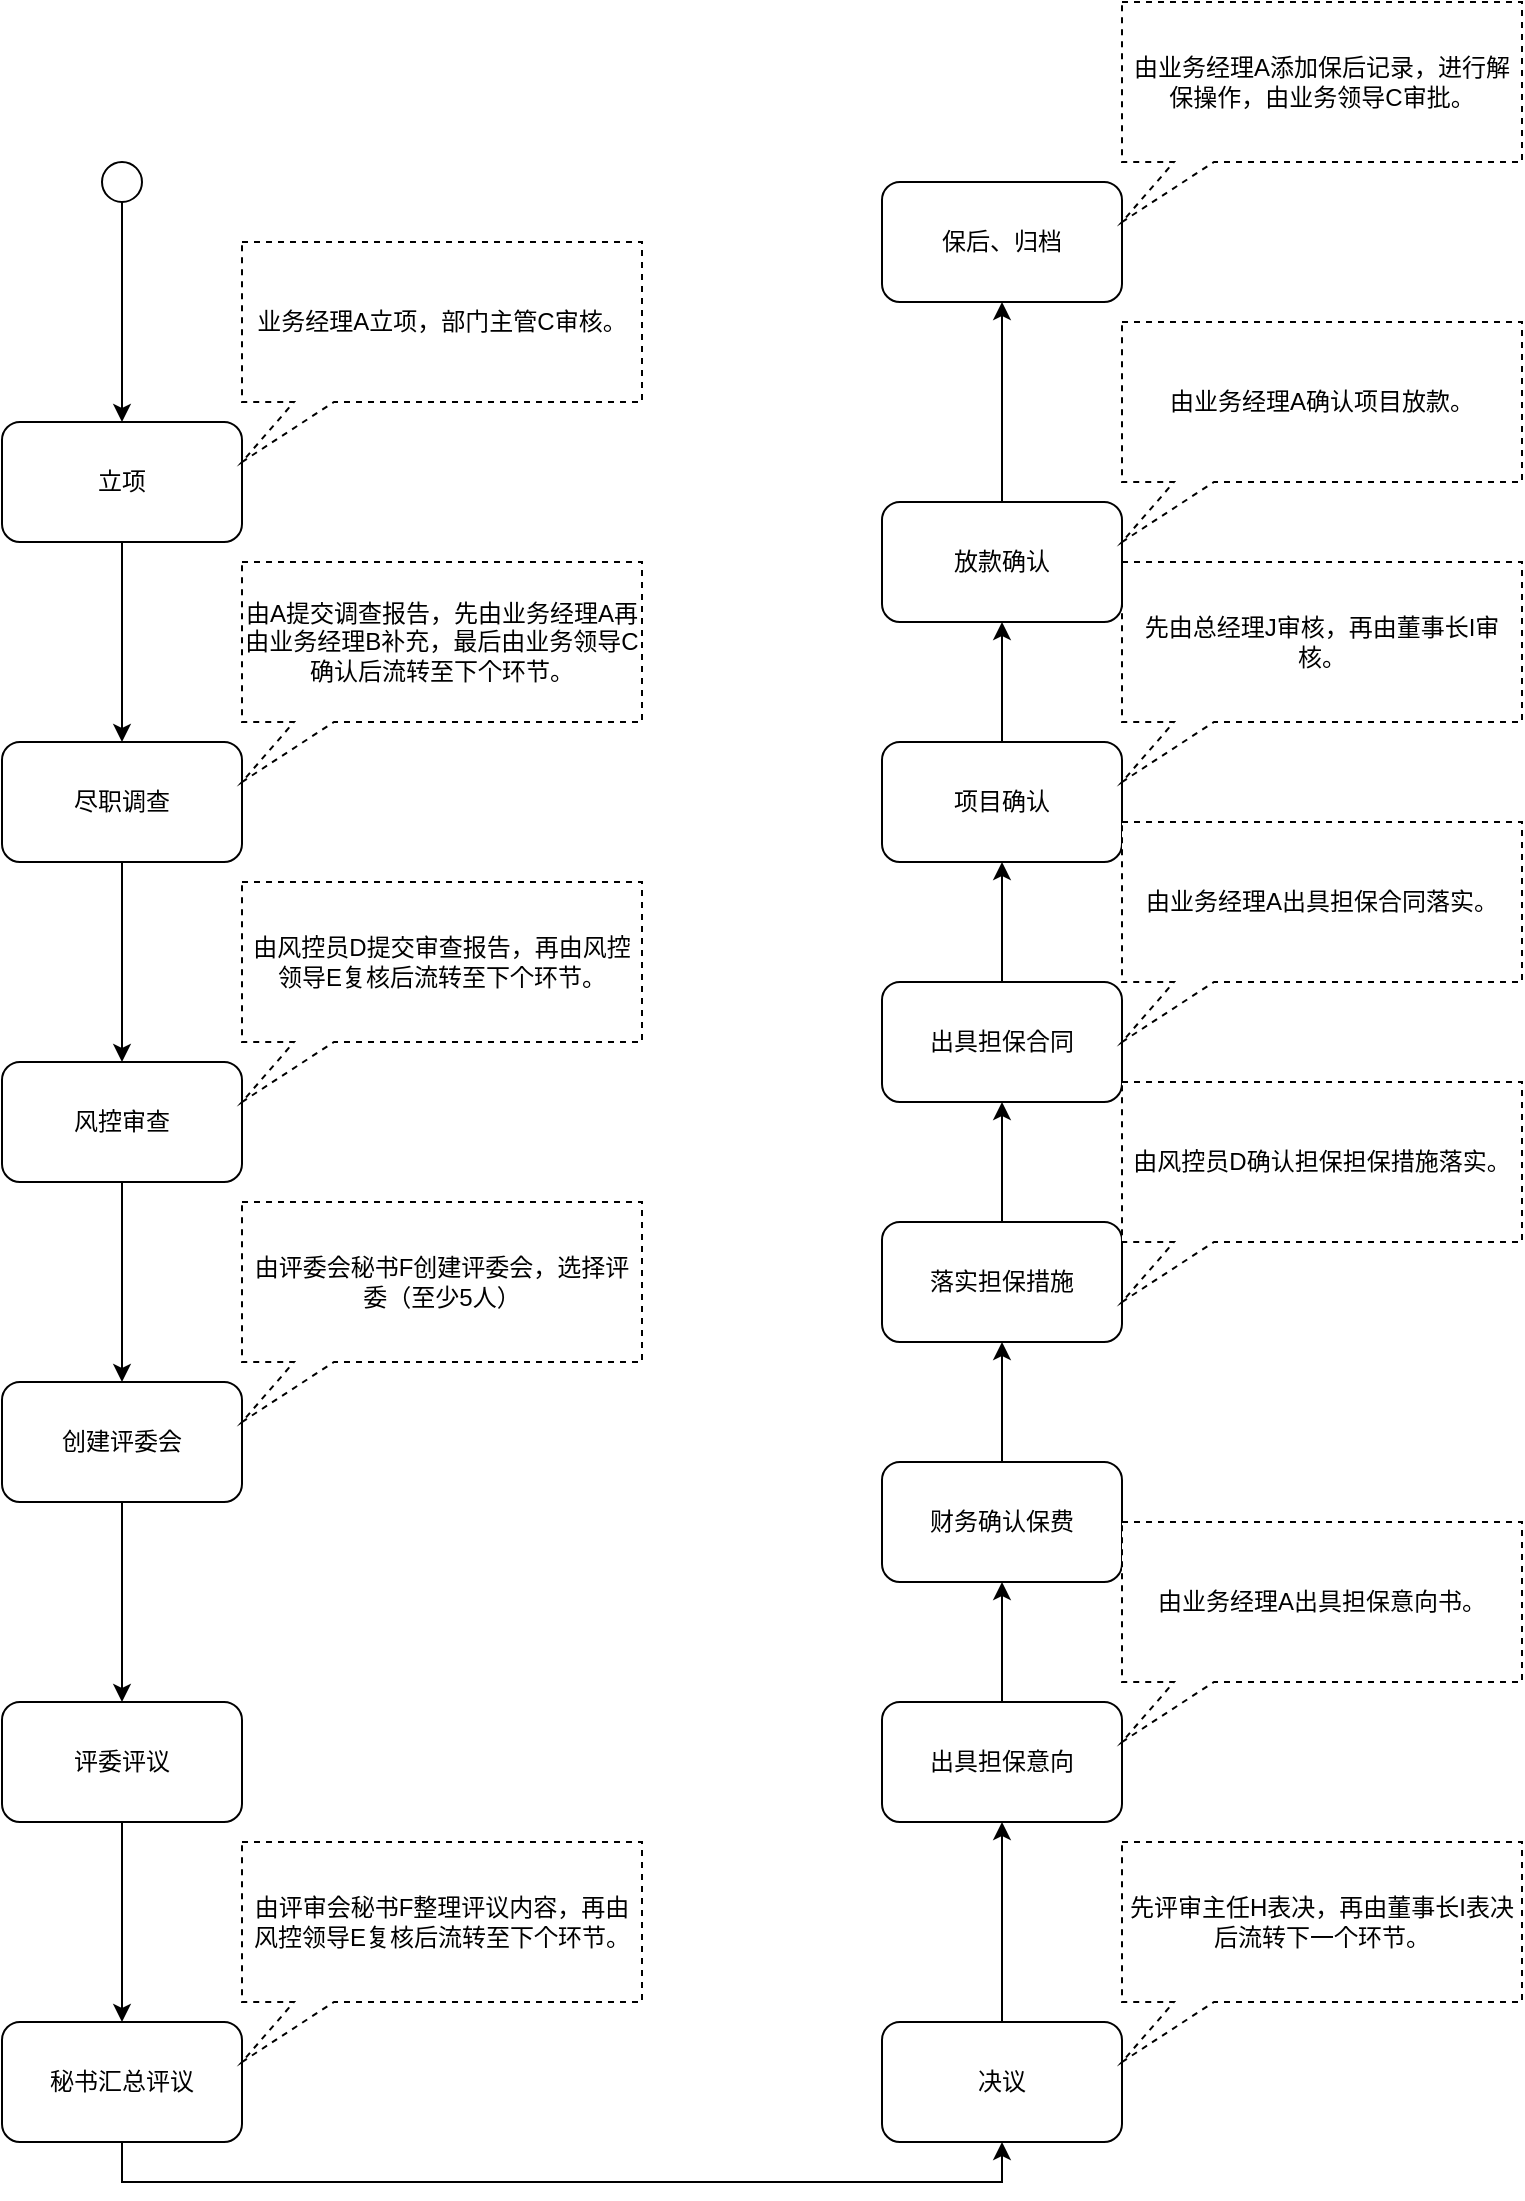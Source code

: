 <mxfile version="20.8.16" type="github">
  <diagram name="第 1 页" id="ElzLk9xlhmKX2nh8JI6h">
    <mxGraphModel dx="1434" dy="803" grid="1" gridSize="10" guides="1" tooltips="1" connect="1" arrows="1" fold="1" page="1" pageScale="1" pageWidth="827" pageHeight="1169" math="0" shadow="0">
      <root>
        <mxCell id="0" />
        <mxCell id="1" parent="0" />
        <mxCell id="QjYDYrKZbFn_NVAzt5Rb-3" value="" style="edgeStyle=orthogonalEdgeStyle;rounded=0;orthogonalLoop=1;jettySize=auto;html=1;" parent="1" source="QjYDYrKZbFn_NVAzt5Rb-1" target="QjYDYrKZbFn_NVAzt5Rb-2" edge="1">
          <mxGeometry relative="1" as="geometry" />
        </mxCell>
        <mxCell id="QjYDYrKZbFn_NVAzt5Rb-1" value="" style="ellipse;whiteSpace=wrap;html=1;aspect=fixed;" parent="1" vertex="1">
          <mxGeometry x="90" y="130" width="20" height="20" as="geometry" />
        </mxCell>
        <mxCell id="8p6swbS6E5nezO1NIQDR-1" value="" style="edgeStyle=orthogonalEdgeStyle;rounded=0;orthogonalLoop=1;jettySize=auto;html=1;" edge="1" parent="1" source="QjYDYrKZbFn_NVAzt5Rb-2" target="QjYDYrKZbFn_NVAzt5Rb-5">
          <mxGeometry relative="1" as="geometry" />
        </mxCell>
        <mxCell id="QjYDYrKZbFn_NVAzt5Rb-2" value="立项" style="rounded=1;whiteSpace=wrap;html=1;" parent="1" vertex="1">
          <mxGeometry x="40" y="260" width="120" height="60" as="geometry" />
        </mxCell>
        <mxCell id="QjYDYrKZbFn_NVAzt5Rb-4" value="业务经理A立项，部门主管C审核。" style="shape=callout;whiteSpace=wrap;html=1;perimeter=calloutPerimeter;position2=0;size=30;position=0.13;dashed=1;" parent="1" vertex="1">
          <mxGeometry x="160" y="170" width="200" height="110" as="geometry" />
        </mxCell>
        <mxCell id="8p6swbS6E5nezO1NIQDR-3" value="" style="edgeStyle=orthogonalEdgeStyle;rounded=0;orthogonalLoop=1;jettySize=auto;html=1;" edge="1" parent="1" source="QjYDYrKZbFn_NVAzt5Rb-5" target="8p6swbS6E5nezO1NIQDR-2">
          <mxGeometry relative="1" as="geometry" />
        </mxCell>
        <mxCell id="QjYDYrKZbFn_NVAzt5Rb-5" value="尽职调查" style="rounded=1;whiteSpace=wrap;html=1;" parent="1" vertex="1">
          <mxGeometry x="40" y="420" width="120" height="60" as="geometry" />
        </mxCell>
        <mxCell id="QjYDYrKZbFn_NVAzt5Rb-6" value="由A提交调查报告，先由业务经理A再由业务经理B补充，最后由业务领导C确认后流转至下个环节。" style="shape=callout;whiteSpace=wrap;html=1;perimeter=calloutPerimeter;position2=0;size=30;position=0.13;dashed=1;" parent="1" vertex="1">
          <mxGeometry x="160" y="330" width="200" height="110" as="geometry" />
        </mxCell>
        <mxCell id="8p6swbS6E5nezO1NIQDR-6" value="" style="edgeStyle=orthogonalEdgeStyle;rounded=0;orthogonalLoop=1;jettySize=auto;html=1;" edge="1" parent="1" source="8p6swbS6E5nezO1NIQDR-2" target="8p6swbS6E5nezO1NIQDR-5">
          <mxGeometry relative="1" as="geometry" />
        </mxCell>
        <mxCell id="8p6swbS6E5nezO1NIQDR-2" value="风控审查" style="rounded=1;whiteSpace=wrap;html=1;" vertex="1" parent="1">
          <mxGeometry x="40" y="580" width="120" height="60" as="geometry" />
        </mxCell>
        <mxCell id="8p6swbS6E5nezO1NIQDR-4" value="由风控员D提交审查报告，再由风控领导E复核后流转至下个环节。" style="shape=callout;whiteSpace=wrap;html=1;perimeter=calloutPerimeter;position2=0;size=30;position=0.13;dashed=1;" vertex="1" parent="1">
          <mxGeometry x="160" y="490" width="200" height="110" as="geometry" />
        </mxCell>
        <mxCell id="8p6swbS6E5nezO1NIQDR-9" value="" style="edgeStyle=orthogonalEdgeStyle;rounded=0;orthogonalLoop=1;jettySize=auto;html=1;" edge="1" parent="1" source="8p6swbS6E5nezO1NIQDR-5" target="8p6swbS6E5nezO1NIQDR-8">
          <mxGeometry relative="1" as="geometry" />
        </mxCell>
        <mxCell id="8p6swbS6E5nezO1NIQDR-5" value="创建评委会" style="rounded=1;whiteSpace=wrap;html=1;" vertex="1" parent="1">
          <mxGeometry x="40" y="740" width="120" height="60" as="geometry" />
        </mxCell>
        <mxCell id="8p6swbS6E5nezO1NIQDR-7" value="由评委会秘书F创建评委会，选择评委（至少5人）" style="shape=callout;whiteSpace=wrap;html=1;perimeter=calloutPerimeter;position2=0;size=30;position=0.13;dashed=1;" vertex="1" parent="1">
          <mxGeometry x="160" y="650" width="200" height="110" as="geometry" />
        </mxCell>
        <mxCell id="8p6swbS6E5nezO1NIQDR-12" value="" style="edgeStyle=orthogonalEdgeStyle;rounded=0;orthogonalLoop=1;jettySize=auto;html=1;" edge="1" parent="1" source="8p6swbS6E5nezO1NIQDR-8" target="8p6swbS6E5nezO1NIQDR-10">
          <mxGeometry relative="1" as="geometry" />
        </mxCell>
        <mxCell id="8p6swbS6E5nezO1NIQDR-8" value="评委评议" style="rounded=1;whiteSpace=wrap;html=1;" vertex="1" parent="1">
          <mxGeometry x="40" y="900" width="120" height="60" as="geometry" />
        </mxCell>
        <mxCell id="8p6swbS6E5nezO1NIQDR-16" style="edgeStyle=orthogonalEdgeStyle;rounded=0;orthogonalLoop=1;jettySize=auto;html=1;exitX=0.5;exitY=1;exitDx=0;exitDy=0;entryX=0.5;entryY=1;entryDx=0;entryDy=0;" edge="1" parent="1" source="8p6swbS6E5nezO1NIQDR-10" target="8p6swbS6E5nezO1NIQDR-13">
          <mxGeometry relative="1" as="geometry">
            <mxPoint x="540" y="1160" as="targetPoint" />
          </mxGeometry>
        </mxCell>
        <mxCell id="8p6swbS6E5nezO1NIQDR-10" value="秘书汇总评议" style="rounded=1;whiteSpace=wrap;html=1;" vertex="1" parent="1">
          <mxGeometry x="40" y="1060" width="120" height="60" as="geometry" />
        </mxCell>
        <mxCell id="8p6swbS6E5nezO1NIQDR-11" value="由评审会秘书F整理评议内容，再由风控领导E复核后流转至下个环节。" style="shape=callout;whiteSpace=wrap;html=1;perimeter=calloutPerimeter;position2=0;size=30;position=0.13;dashed=1;" vertex="1" parent="1">
          <mxGeometry x="160" y="970" width="200" height="110" as="geometry" />
        </mxCell>
        <mxCell id="8p6swbS6E5nezO1NIQDR-24" value="" style="edgeStyle=orthogonalEdgeStyle;rounded=0;orthogonalLoop=1;jettySize=auto;html=1;" edge="1" parent="1" source="8p6swbS6E5nezO1NIQDR-13" target="8p6swbS6E5nezO1NIQDR-18">
          <mxGeometry relative="1" as="geometry" />
        </mxCell>
        <mxCell id="8p6swbS6E5nezO1NIQDR-13" value="决议" style="rounded=1;whiteSpace=wrap;html=1;" vertex="1" parent="1">
          <mxGeometry x="480" y="1060" width="120" height="60" as="geometry" />
        </mxCell>
        <mxCell id="8p6swbS6E5nezO1NIQDR-17" value="先评审主任H表决，再由董事长I表决后流转下一个环节。" style="shape=callout;whiteSpace=wrap;html=1;perimeter=calloutPerimeter;position2=0;size=30;position=0.13;dashed=1;" vertex="1" parent="1">
          <mxGeometry x="600" y="970" width="200" height="110" as="geometry" />
        </mxCell>
        <mxCell id="8p6swbS6E5nezO1NIQDR-25" value="" style="edgeStyle=orthogonalEdgeStyle;rounded=0;orthogonalLoop=1;jettySize=auto;html=1;" edge="1" parent="1" source="8p6swbS6E5nezO1NIQDR-18" target="8p6swbS6E5nezO1NIQDR-19">
          <mxGeometry relative="1" as="geometry" />
        </mxCell>
        <mxCell id="8p6swbS6E5nezO1NIQDR-18" value="出具担保意向" style="rounded=1;whiteSpace=wrap;html=1;" vertex="1" parent="1">
          <mxGeometry x="480" y="900" width="120" height="60" as="geometry" />
        </mxCell>
        <mxCell id="8p6swbS6E5nezO1NIQDR-26" value="" style="edgeStyle=orthogonalEdgeStyle;rounded=0;orthogonalLoop=1;jettySize=auto;html=1;" edge="1" parent="1" source="8p6swbS6E5nezO1NIQDR-19" target="8p6swbS6E5nezO1NIQDR-20">
          <mxGeometry relative="1" as="geometry" />
        </mxCell>
        <mxCell id="8p6swbS6E5nezO1NIQDR-19" value="财务确认保费" style="rounded=1;whiteSpace=wrap;html=1;" vertex="1" parent="1">
          <mxGeometry x="480" y="780" width="120" height="60" as="geometry" />
        </mxCell>
        <mxCell id="8p6swbS6E5nezO1NIQDR-27" value="" style="edgeStyle=orthogonalEdgeStyle;rounded=0;orthogonalLoop=1;jettySize=auto;html=1;" edge="1" parent="1" source="8p6swbS6E5nezO1NIQDR-20" target="8p6swbS6E5nezO1NIQDR-21">
          <mxGeometry relative="1" as="geometry" />
        </mxCell>
        <mxCell id="8p6swbS6E5nezO1NIQDR-20" value="落实担保措施" style="rounded=1;whiteSpace=wrap;html=1;" vertex="1" parent="1">
          <mxGeometry x="480" y="660" width="120" height="60" as="geometry" />
        </mxCell>
        <mxCell id="8p6swbS6E5nezO1NIQDR-28" value="" style="edgeStyle=orthogonalEdgeStyle;rounded=0;orthogonalLoop=1;jettySize=auto;html=1;" edge="1" parent="1" source="8p6swbS6E5nezO1NIQDR-21" target="8p6swbS6E5nezO1NIQDR-22">
          <mxGeometry relative="1" as="geometry" />
        </mxCell>
        <mxCell id="8p6swbS6E5nezO1NIQDR-21" value="出具担保合同" style="rounded=1;whiteSpace=wrap;html=1;" vertex="1" parent="1">
          <mxGeometry x="480" y="540" width="120" height="60" as="geometry" />
        </mxCell>
        <mxCell id="8p6swbS6E5nezO1NIQDR-30" value="" style="edgeStyle=orthogonalEdgeStyle;rounded=0;orthogonalLoop=1;jettySize=auto;html=1;" edge="1" parent="1" source="8p6swbS6E5nezO1NIQDR-22" target="8p6swbS6E5nezO1NIQDR-29">
          <mxGeometry relative="1" as="geometry" />
        </mxCell>
        <mxCell id="8p6swbS6E5nezO1NIQDR-22" value="项目确认" style="rounded=1;whiteSpace=wrap;html=1;" vertex="1" parent="1">
          <mxGeometry x="480" y="420" width="120" height="60" as="geometry" />
        </mxCell>
        <mxCell id="8p6swbS6E5nezO1NIQDR-23" value="先由总经理J审核，再由董事长I审核。" style="shape=callout;whiteSpace=wrap;html=1;perimeter=calloutPerimeter;position2=0;size=30;position=0.13;dashed=1;" vertex="1" parent="1">
          <mxGeometry x="600" y="330" width="200" height="110" as="geometry" />
        </mxCell>
        <mxCell id="8p6swbS6E5nezO1NIQDR-32" value="" style="edgeStyle=orthogonalEdgeStyle;rounded=0;orthogonalLoop=1;jettySize=auto;html=1;" edge="1" parent="1" source="8p6swbS6E5nezO1NIQDR-29" target="8p6swbS6E5nezO1NIQDR-31">
          <mxGeometry relative="1" as="geometry" />
        </mxCell>
        <mxCell id="8p6swbS6E5nezO1NIQDR-29" value="放款确认" style="rounded=1;whiteSpace=wrap;html=1;" vertex="1" parent="1">
          <mxGeometry x="480" y="300" width="120" height="60" as="geometry" />
        </mxCell>
        <mxCell id="8p6swbS6E5nezO1NIQDR-31" value="保后、归档" style="rounded=1;whiteSpace=wrap;html=1;" vertex="1" parent="1">
          <mxGeometry x="480" y="140" width="120" height="60" as="geometry" />
        </mxCell>
        <mxCell id="8p6swbS6E5nezO1NIQDR-33" value="由业务经理A确认项目放款。" style="shape=callout;whiteSpace=wrap;html=1;perimeter=calloutPerimeter;position2=0;size=30;position=0.13;dashed=1;" vertex="1" parent="1">
          <mxGeometry x="600" y="210" width="200" height="110" as="geometry" />
        </mxCell>
        <mxCell id="8p6swbS6E5nezO1NIQDR-34" value="由业务经理A出具担保意向书。" style="shape=callout;whiteSpace=wrap;html=1;perimeter=calloutPerimeter;position2=0;size=30;position=0.13;dashed=1;" vertex="1" parent="1">
          <mxGeometry x="600" y="810" width="200" height="110" as="geometry" />
        </mxCell>
        <mxCell id="8p6swbS6E5nezO1NIQDR-35" value="由风控员D确认担保担保措施落实。" style="shape=callout;whiteSpace=wrap;html=1;perimeter=calloutPerimeter;position2=0;size=30;position=0.13;dashed=1;" vertex="1" parent="1">
          <mxGeometry x="600" y="590" width="200" height="110" as="geometry" />
        </mxCell>
        <mxCell id="8p6swbS6E5nezO1NIQDR-36" value="由业务经理A出具担保合同落实。" style="shape=callout;whiteSpace=wrap;html=1;perimeter=calloutPerimeter;position2=0;size=30;position=0.13;dashed=1;" vertex="1" parent="1">
          <mxGeometry x="600" y="460" width="200" height="110" as="geometry" />
        </mxCell>
        <mxCell id="8p6swbS6E5nezO1NIQDR-37" value="由业务经理A添加保后记录，进行解保操作，由业务领导C审批。" style="shape=callout;whiteSpace=wrap;html=1;perimeter=calloutPerimeter;position2=0;size=30;position=0.13;dashed=1;" vertex="1" parent="1">
          <mxGeometry x="600" y="50" width="200" height="110" as="geometry" />
        </mxCell>
      </root>
    </mxGraphModel>
  </diagram>
</mxfile>
